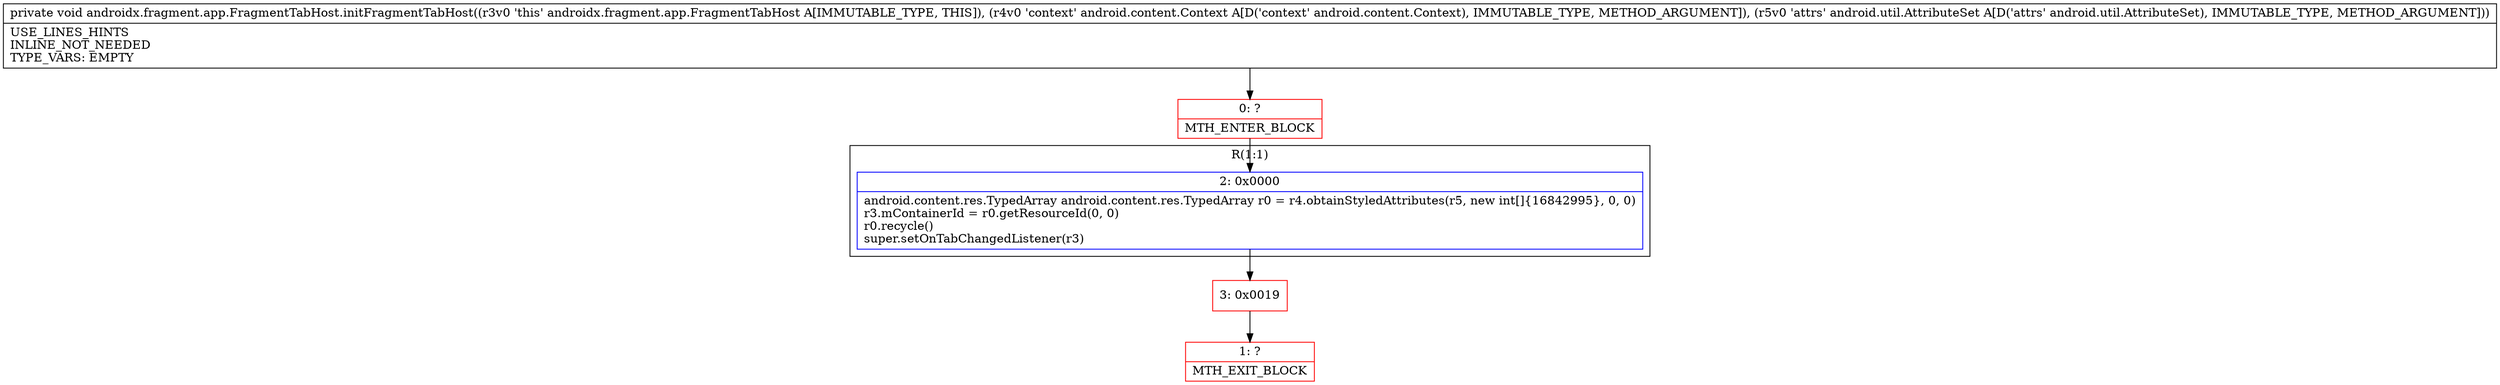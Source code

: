 digraph "CFG forandroidx.fragment.app.FragmentTabHost.initFragmentTabHost(Landroid\/content\/Context;Landroid\/util\/AttributeSet;)V" {
subgraph cluster_Region_806324177 {
label = "R(1:1)";
node [shape=record,color=blue];
Node_2 [shape=record,label="{2\:\ 0x0000|android.content.res.TypedArray android.content.res.TypedArray r0 = r4.obtainStyledAttributes(r5, new int[]\{16842995\}, 0, 0)\lr3.mContainerId = r0.getResourceId(0, 0)\lr0.recycle()\lsuper.setOnTabChangedListener(r3)\l}"];
}
Node_0 [shape=record,color=red,label="{0\:\ ?|MTH_ENTER_BLOCK\l}"];
Node_3 [shape=record,color=red,label="{3\:\ 0x0019}"];
Node_1 [shape=record,color=red,label="{1\:\ ?|MTH_EXIT_BLOCK\l}"];
MethodNode[shape=record,label="{private void androidx.fragment.app.FragmentTabHost.initFragmentTabHost((r3v0 'this' androidx.fragment.app.FragmentTabHost A[IMMUTABLE_TYPE, THIS]), (r4v0 'context' android.content.Context A[D('context' android.content.Context), IMMUTABLE_TYPE, METHOD_ARGUMENT]), (r5v0 'attrs' android.util.AttributeSet A[D('attrs' android.util.AttributeSet), IMMUTABLE_TYPE, METHOD_ARGUMENT]))  | USE_LINES_HINTS\lINLINE_NOT_NEEDED\lTYPE_VARS: EMPTY\l}"];
MethodNode -> Node_0;Node_2 -> Node_3;
Node_0 -> Node_2;
Node_3 -> Node_1;
}

